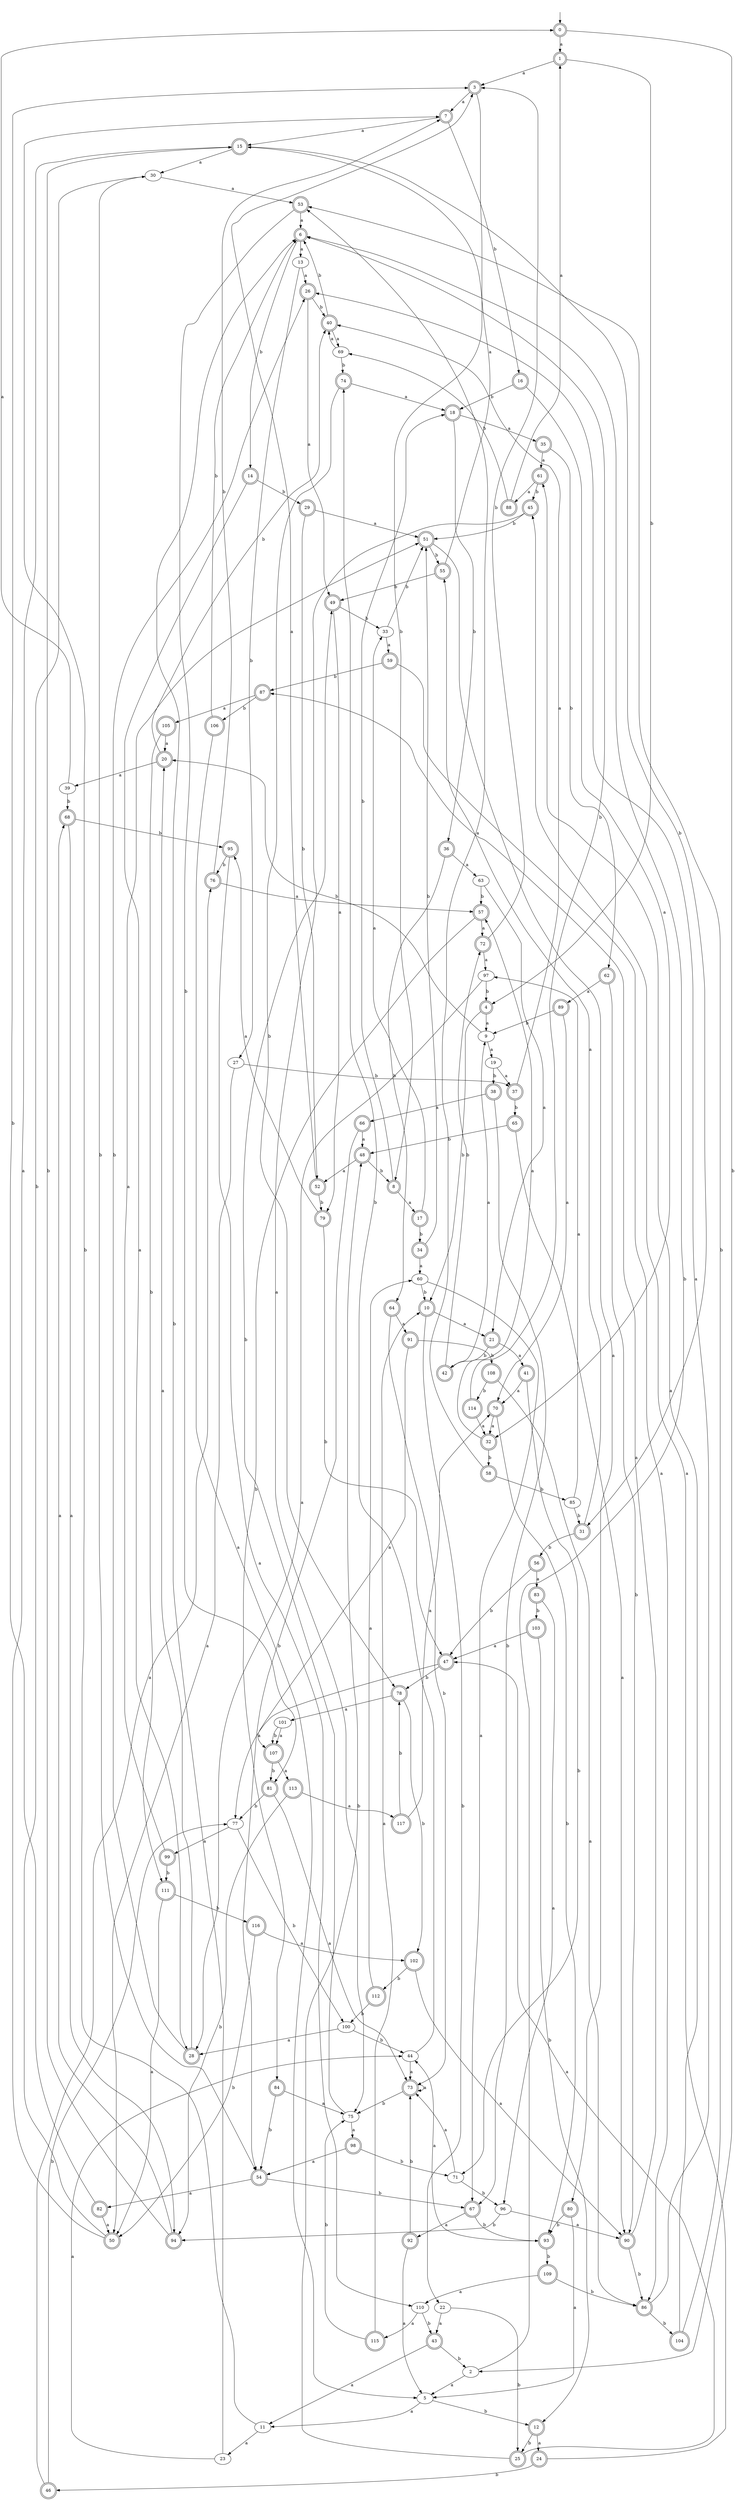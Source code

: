 digraph RandomDFA {
  __start0 [label="", shape=none];
  __start0 -> 0 [label=""];
  0 [shape=circle] [shape=doublecircle]
  0 -> 1 [label="a"]
  0 -> 2 [label="b"]
  1 [shape=doublecircle]
  1 -> 3 [label="a"]
  1 -> 4 [label="b"]
  2
  2 -> 5 [label="a"]
  2 -> 6 [label="b"]
  3 [shape=doublecircle]
  3 -> 7 [label="a"]
  3 -> 8 [label="b"]
  4 [shape=doublecircle]
  4 -> 9 [label="a"]
  4 -> 10 [label="b"]
  5
  5 -> 11 [label="a"]
  5 -> 12 [label="b"]
  6 [shape=doublecircle]
  6 -> 13 [label="a"]
  6 -> 14 [label="b"]
  7 [shape=doublecircle]
  7 -> 15 [label="a"]
  7 -> 16 [label="b"]
  8 [shape=doublecircle]
  8 -> 17 [label="a"]
  8 -> 18 [label="b"]
  9
  9 -> 19 [label="a"]
  9 -> 20 [label="b"]
  10 [shape=doublecircle]
  10 -> 21 [label="a"]
  10 -> 22 [label="b"]
  11
  11 -> 23 [label="a"]
  11 -> 7 [label="b"]
  12 [shape=doublecircle]
  12 -> 24 [label="a"]
  12 -> 25 [label="b"]
  13
  13 -> 26 [label="a"]
  13 -> 27 [label="b"]
  14 [shape=doublecircle]
  14 -> 28 [label="a"]
  14 -> 29 [label="b"]
  15 [shape=doublecircle]
  15 -> 30 [label="a"]
  15 -> 31 [label="b"]
  16 [shape=doublecircle]
  16 -> 32 [label="a"]
  16 -> 18 [label="b"]
  17 [shape=doublecircle]
  17 -> 33 [label="a"]
  17 -> 34 [label="b"]
  18 [shape=doublecircle]
  18 -> 35 [label="a"]
  18 -> 36 [label="b"]
  19
  19 -> 37 [label="a"]
  19 -> 38 [label="b"]
  20 [shape=doublecircle]
  20 -> 39 [label="a"]
  20 -> 40 [label="b"]
  21 [shape=doublecircle]
  21 -> 41 [label="a"]
  21 -> 42 [label="b"]
  22
  22 -> 43 [label="a"]
  22 -> 25 [label="b"]
  23
  23 -> 44 [label="a"]
  23 -> 6 [label="b"]
  24 [shape=doublecircle]
  24 -> 45 [label="a"]
  24 -> 46 [label="b"]
  25 [shape=doublecircle]
  25 -> 47 [label="a"]
  25 -> 48 [label="b"]
  26 [shape=doublecircle]
  26 -> 49 [label="a"]
  26 -> 40 [label="b"]
  27
  27 -> 50 [label="a"]
  27 -> 37 [label="b"]
  28 [shape=doublecircle]
  28 -> 20 [label="a"]
  28 -> 26 [label="b"]
  29 [shape=doublecircle]
  29 -> 51 [label="a"]
  29 -> 52 [label="b"]
  30
  30 -> 53 [label="a"]
  30 -> 54 [label="b"]
  31 [shape=doublecircle]
  31 -> 55 [label="a"]
  31 -> 56 [label="b"]
  32 [shape=doublecircle]
  32 -> 57 [label="a"]
  32 -> 58 [label="b"]
  33
  33 -> 59 [label="a"]
  33 -> 51 [label="b"]
  34 [shape=doublecircle]
  34 -> 60 [label="a"]
  34 -> 51 [label="b"]
  35 [shape=doublecircle]
  35 -> 61 [label="a"]
  35 -> 62 [label="b"]
  36 [shape=doublecircle]
  36 -> 63 [label="a"]
  36 -> 64 [label="b"]
  37 [shape=doublecircle]
  37 -> 40 [label="a"]
  37 -> 65 [label="b"]
  38 [shape=doublecircle]
  38 -> 66 [label="a"]
  38 -> 67 [label="b"]
  39
  39 -> 0 [label="a"]
  39 -> 68 [label="b"]
  40 [shape=doublecircle]
  40 -> 69 [label="a"]
  40 -> 6 [label="b"]
  41 [shape=doublecircle]
  41 -> 70 [label="a"]
  41 -> 71 [label="b"]
  42 [shape=doublecircle]
  42 -> 9 [label="a"]
  42 -> 72 [label="b"]
  43 [shape=doublecircle]
  43 -> 11 [label="a"]
  43 -> 2 [label="b"]
  44
  44 -> 73 [label="a"]
  44 -> 74 [label="b"]
  45 [shape=doublecircle]
  45 -> 75 [label="a"]
  45 -> 51 [label="b"]
  46 [shape=doublecircle]
  46 -> 76 [label="a"]
  46 -> 77 [label="b"]
  47 [shape=doublecircle]
  47 -> 77 [label="a"]
  47 -> 78 [label="b"]
  48 [shape=doublecircle]
  48 -> 52 [label="a"]
  48 -> 8 [label="b"]
  49 [shape=doublecircle]
  49 -> 79 [label="a"]
  49 -> 33 [label="b"]
  50 [shape=doublecircle]
  50 -> 15 [label="a"]
  50 -> 30 [label="b"]
  51 [shape=doublecircle]
  51 -> 80 [label="a"]
  51 -> 55 [label="b"]
  52 [shape=doublecircle]
  52 -> 3 [label="a"]
  52 -> 79 [label="b"]
  53 [shape=doublecircle]
  53 -> 6 [label="a"]
  53 -> 81 [label="b"]
  54 [shape=doublecircle]
  54 -> 82 [label="a"]
  54 -> 67 [label="b"]
  55 [shape=doublecircle]
  55 -> 15 [label="a"]
  55 -> 49 [label="b"]
  56 [shape=doublecircle]
  56 -> 83 [label="a"]
  56 -> 47 [label="b"]
  57 [shape=doublecircle]
  57 -> 72 [label="a"]
  57 -> 84 [label="b"]
  58 [shape=doublecircle]
  58 -> 53 [label="a"]
  58 -> 85 [label="b"]
  59 [shape=doublecircle]
  59 -> 86 [label="a"]
  59 -> 87 [label="b"]
  60
  60 -> 67 [label="a"]
  60 -> 10 [label="b"]
  61 [shape=doublecircle]
  61 -> 88 [label="a"]
  61 -> 45 [label="b"]
  62 [shape=doublecircle]
  62 -> 89 [label="a"]
  62 -> 90 [label="b"]
  63
  63 -> 21 [label="a"]
  63 -> 57 [label="b"]
  64 [shape=doublecircle]
  64 -> 91 [label="a"]
  64 -> 73 [label="b"]
  65 [shape=doublecircle]
  65 -> 90 [label="a"]
  65 -> 48 [label="b"]
  66 [shape=doublecircle]
  66 -> 48 [label="a"]
  66 -> 54 [label="b"]
  67 [shape=doublecircle]
  67 -> 92 [label="a"]
  67 -> 93 [label="b"]
  68 [shape=doublecircle]
  68 -> 94 [label="a"]
  68 -> 95 [label="b"]
  69
  69 -> 40 [label="a"]
  69 -> 74 [label="b"]
  70 [shape=doublecircle]
  70 -> 32 [label="a"]
  70 -> 93 [label="b"]
  71
  71 -> 73 [label="a"]
  71 -> 96 [label="b"]
  72 [shape=doublecircle]
  72 -> 97 [label="a"]
  72 -> 3 [label="b"]
  73 [shape=doublecircle]
  73 -> 73 [label="a"]
  73 -> 75 [label="b"]
  74 [shape=doublecircle]
  74 -> 18 [label="a"]
  74 -> 78 [label="b"]
  75
  75 -> 98 [label="a"]
  75 -> 49 [label="b"]
  76 [shape=doublecircle]
  76 -> 57 [label="a"]
  76 -> 7 [label="b"]
  77
  77 -> 99 [label="a"]
  77 -> 100 [label="b"]
  78 [shape=doublecircle]
  78 -> 101 [label="a"]
  78 -> 102 [label="b"]
  79 [shape=doublecircle]
  79 -> 95 [label="a"]
  79 -> 47 [label="b"]
  80 [shape=doublecircle]
  80 -> 5 [label="a"]
  80 -> 93 [label="b"]
  81 [shape=doublecircle]
  81 -> 73 [label="a"]
  81 -> 77 [label="b"]
  82 [shape=doublecircle]
  82 -> 50 [label="a"]
  82 -> 3 [label="b"]
  83 [shape=doublecircle]
  83 -> 96 [label="a"]
  83 -> 103 [label="b"]
  84 [shape=doublecircle]
  84 -> 75 [label="a"]
  84 -> 54 [label="b"]
  85
  85 -> 97 [label="a"]
  85 -> 31 [label="b"]
  86 [shape=doublecircle]
  86 -> 26 [label="a"]
  86 -> 104 [label="b"]
  87 [shape=doublecircle]
  87 -> 105 [label="a"]
  87 -> 106 [label="b"]
  88 [shape=doublecircle]
  88 -> 1 [label="a"]
  88 -> 69 [label="b"]
  89 [shape=doublecircle]
  89 -> 70 [label="a"]
  89 -> 9 [label="b"]
  90 [shape=doublecircle]
  90 -> 87 [label="a"]
  90 -> 86 [label="b"]
  91 [shape=doublecircle]
  91 -> 107 [label="a"]
  91 -> 108 [label="b"]
  92 [shape=doublecircle]
  92 -> 5 [label="a"]
  92 -> 73 [label="b"]
  93 [shape=doublecircle]
  93 -> 44 [label="a"]
  93 -> 109 [label="b"]
  94 [shape=doublecircle]
  94 -> 68 [label="a"]
  94 -> 15 [label="b"]
  95 [shape=doublecircle]
  95 -> 110 [label="a"]
  95 -> 76 [label="b"]
  96
  96 -> 90 [label="a"]
  96 -> 94 [label="b"]
  97
  97 -> 28 [label="a"]
  97 -> 4 [label="b"]
  98 [shape=doublecircle]
  98 -> 54 [label="a"]
  98 -> 71 [label="b"]
  99 [shape=doublecircle]
  99 -> 51 [label="a"]
  99 -> 111 [label="b"]
  100
  100 -> 28 [label="a"]
  100 -> 44 [label="b"]
  101
  101 -> 107 [label="a"]
  101 -> 107 [label="b"]
  102 [shape=doublecircle]
  102 -> 90 [label="a"]
  102 -> 112 [label="b"]
  103 [shape=doublecircle]
  103 -> 47 [label="a"]
  103 -> 12 [label="b"]
  104 [shape=doublecircle]
  104 -> 61 [label="a"]
  104 -> 53 [label="b"]
  105 [shape=doublecircle]
  105 -> 20 [label="a"]
  105 -> 111 [label="b"]
  106 [shape=doublecircle]
  106 -> 5 [label="a"]
  106 -> 6 [label="b"]
  107 [shape=doublecircle]
  107 -> 113 [label="a"]
  107 -> 81 [label="b"]
  108 [shape=doublecircle]
  108 -> 86 [label="a"]
  108 -> 114 [label="b"]
  109 [shape=doublecircle]
  109 -> 110 [label="a"]
  109 -> 86 [label="b"]
  110
  110 -> 115 [label="a"]
  110 -> 43 [label="b"]
  111 [shape=doublecircle]
  111 -> 50 [label="a"]
  111 -> 116 [label="b"]
  112 [shape=doublecircle]
  112 -> 60 [label="a"]
  112 -> 100 [label="b"]
  113 [shape=doublecircle]
  113 -> 117 [label="a"]
  113 -> 94 [label="b"]
  114 [shape=doublecircle]
  114 -> 32 [label="a"]
  114 -> 6 [label="b"]
  115 [shape=doublecircle]
  115 -> 10 [label="a"]
  115 -> 75 [label="b"]
  116 [shape=doublecircle]
  116 -> 102 [label="a"]
  116 -> 50 [label="b"]
  117 [shape=doublecircle]
  117 -> 70 [label="a"]
  117 -> 78 [label="b"]
}
